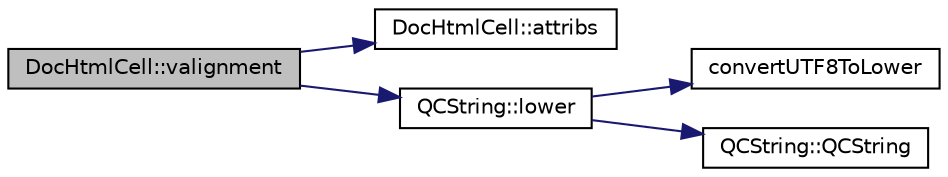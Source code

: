 digraph "DocHtmlCell::valignment"
{
 // LATEX_PDF_SIZE
  edge [fontname="Helvetica",fontsize="10",labelfontname="Helvetica",labelfontsize="10"];
  node [fontname="Helvetica",fontsize="10",shape=record];
  rankdir="LR";
  Node1 [label="DocHtmlCell::valignment",height=0.2,width=0.4,color="black", fillcolor="grey75", style="filled", fontcolor="black",tooltip=" "];
  Node1 -> Node2 [color="midnightblue",fontsize="10",style="solid"];
  Node2 [label="DocHtmlCell::attribs",height=0.2,width=0.4,color="black", fillcolor="white", style="filled",URL="$classDocHtmlCell.html#ad42711394b311bbb450073c2206da8c8",tooltip=" "];
  Node1 -> Node3 [color="midnightblue",fontsize="10",style="solid"];
  Node3 [label="QCString::lower",height=0.2,width=0.4,color="black", fillcolor="white", style="filled",URL="$classQCString.html#a33688239622e659cfb469fbd62c9cccb",tooltip=" "];
  Node3 -> Node4 [color="midnightblue",fontsize="10",style="solid"];
  Node4 [label="convertUTF8ToLower",height=0.2,width=0.4,color="black", fillcolor="white", style="filled",URL="$utf8_8cpp.html#a90000b3876f8ff0fed72d2c31ecdfe11",tooltip=" "];
  Node3 -> Node5 [color="midnightblue",fontsize="10",style="solid"];
  Node5 [label="QCString::QCString",height=0.2,width=0.4,color="black", fillcolor="white", style="filled",URL="$classQCString.html#ad691e1087cc03e14e00d1147ae0ecab7",tooltip=" "];
}
